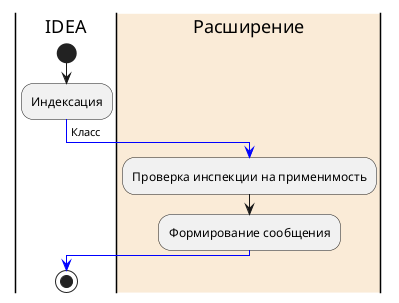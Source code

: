 @startuml
|IDEA|
start
:Индексация;
 -[#blue]-> Класс;
|#AntiqueWhite|Расширение|
:Проверка инспекции на применимость;
:Формирование сообщения;
 -[#blue]->;
|IDEA|
stop
@enduml